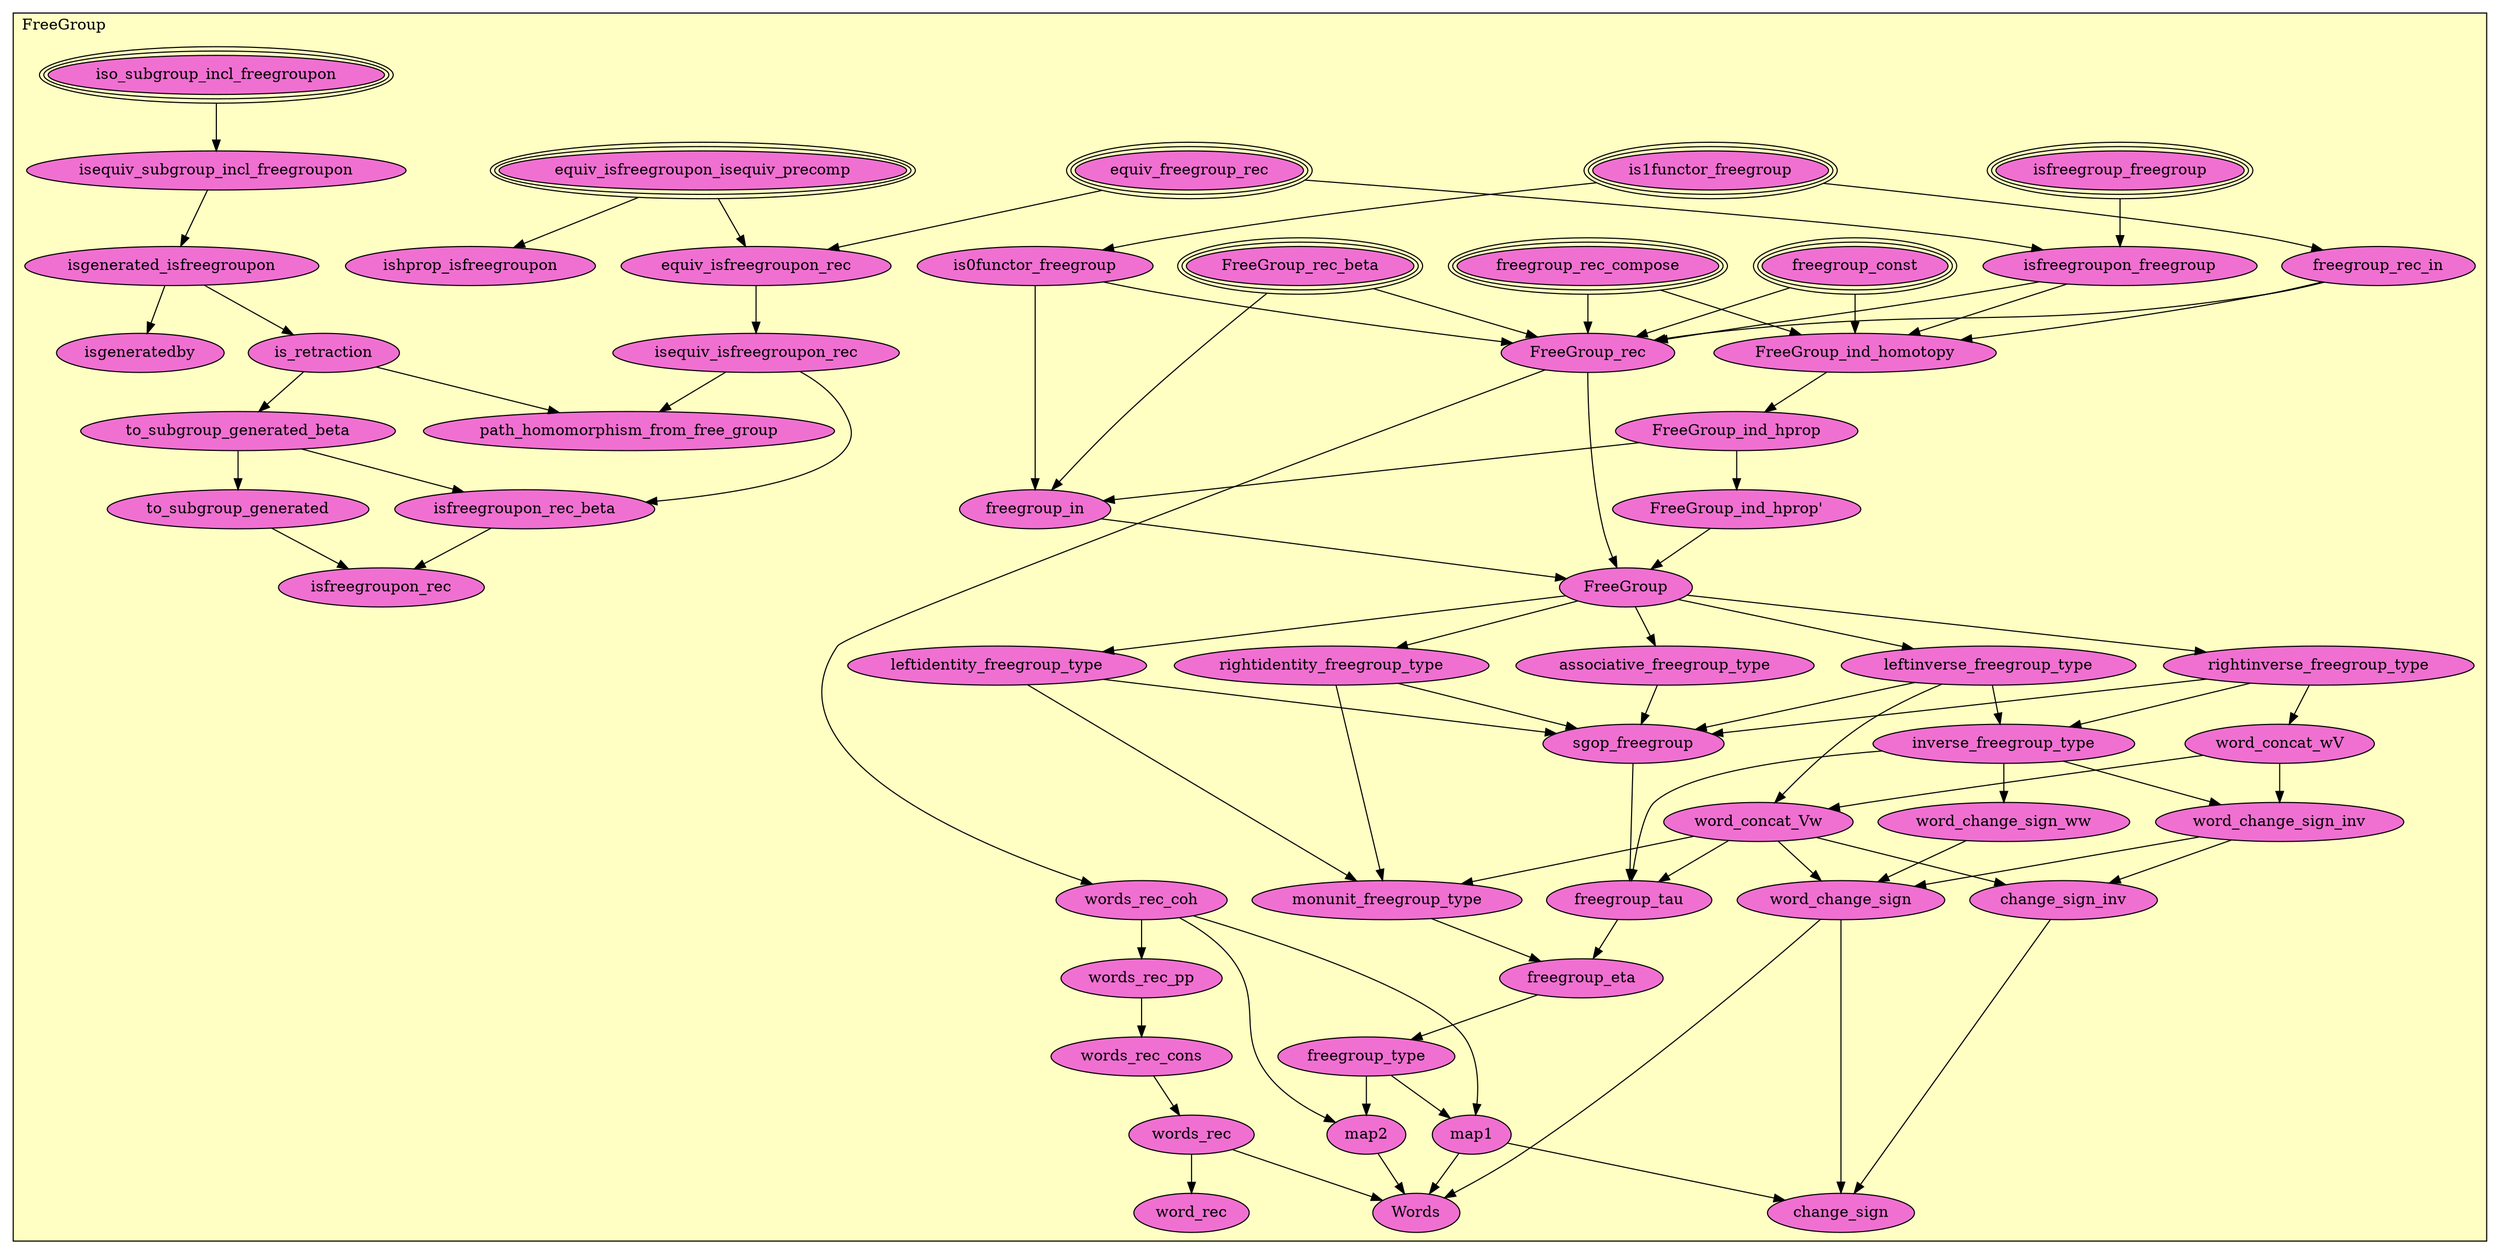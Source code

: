 digraph HoTT_Algebra_Groups_FreeGroup {
  graph [ratio=0.5]
  node [style=filled]
FreeGroup_is1functor_freegroup [label="is1functor_freegroup", URL=<FreeGroup.html#is1functor_freegroup>, peripheries=3, fillcolor="#F070D1"] ;
FreeGroup_is0functor_freegroup [label="is0functor_freegroup", URL=<FreeGroup.html#is0functor_freegroup>, fillcolor="#F070D1"] ;
FreeGroup_freegroup_const [label="freegroup_const", URL=<FreeGroup.html#freegroup_const>, peripheries=3, fillcolor="#F070D1"] ;
FreeGroup_freegroup_rec_compose [label="freegroup_rec_compose", URL=<FreeGroup.html#freegroup_rec_compose>, peripheries=3, fillcolor="#F070D1"] ;
FreeGroup_freegroup_rec_in [label="freegroup_rec_in", URL=<FreeGroup.html#freegroup_rec_in>, fillcolor="#F070D1"] ;
FreeGroup_iso_subgroup_incl_freegroupon [label="iso_subgroup_incl_freegroupon", URL=<FreeGroup.html#iso_subgroup_incl_freegroupon>, peripheries=3, fillcolor="#F070D1"] ;
FreeGroup_isequiv_subgroup_incl_freegroupon [label="isequiv_subgroup_incl_freegroupon", URL=<FreeGroup.html#isequiv_subgroup_incl_freegroupon>, fillcolor="#F070D1"] ;
FreeGroup_isgenerated_isfreegroupon [label="isgenerated_isfreegroupon", URL=<FreeGroup.html#isgenerated_isfreegroupon>, fillcolor="#F070D1"] ;
FreeGroup_is_retraction [label="is_retraction", URL=<FreeGroup.html#is_retraction>, fillcolor="#F070D1"] ;
FreeGroup_to_subgroup_generated_beta [label="to_subgroup_generated_beta", URL=<FreeGroup.html#to_subgroup_generated_beta>, fillcolor="#F070D1"] ;
FreeGroup_to_subgroup_generated [label="to_subgroup_generated", URL=<FreeGroup.html#to_subgroup_generated>, fillcolor="#F070D1"] ;
FreeGroup_isgeneratedby [label="isgeneratedby", URL=<FreeGroup.html#isgeneratedby>, fillcolor="#F070D1"] ;
FreeGroup_equiv_isfreegroupon_isequiv_precomp [label="equiv_isfreegroupon_isequiv_precomp", URL=<FreeGroup.html#equiv_isfreegroupon_isequiv_precomp>, peripheries=3, fillcolor="#F070D1"] ;
FreeGroup_ishprop_isfreegroupon [label="ishprop_isfreegroupon", URL=<FreeGroup.html#ishprop_isfreegroupon>, fillcolor="#F070D1"] ;
FreeGroup_equiv_freegroup_rec [label="equiv_freegroup_rec", URL=<FreeGroup.html#equiv_freegroup_rec>, peripheries=3, fillcolor="#F070D1"] ;
FreeGroup_equiv_isfreegroupon_rec [label="equiv_isfreegroupon_rec", URL=<FreeGroup.html#equiv_isfreegroupon_rec>, fillcolor="#F070D1"] ;
FreeGroup_isequiv_isfreegroupon_rec [label="isequiv_isfreegroupon_rec", URL=<FreeGroup.html#isequiv_isfreegroupon_rec>, fillcolor="#F070D1"] ;
FreeGroup_path_homomorphism_from_free_group [label="path_homomorphism_from_free_group", URL=<FreeGroup.html#path_homomorphism_from_free_group>, fillcolor="#F070D1"] ;
FreeGroup_isfreegroupon_rec_beta [label="isfreegroupon_rec_beta", URL=<FreeGroup.html#isfreegroupon_rec_beta>, fillcolor="#F070D1"] ;
FreeGroup_isfreegroupon_rec [label="isfreegroupon_rec", URL=<FreeGroup.html#isfreegroupon_rec>, fillcolor="#F070D1"] ;
FreeGroup_isfreegroup_freegroup [label="isfreegroup_freegroup", URL=<FreeGroup.html#isfreegroup_freegroup>, peripheries=3, fillcolor="#F070D1"] ;
FreeGroup_isfreegroupon_freegroup [label="isfreegroupon_freegroup", URL=<FreeGroup.html#isfreegroupon_freegroup>, fillcolor="#F070D1"] ;
FreeGroup_FreeGroup_ind_homotopy [label="FreeGroup_ind_homotopy", URL=<FreeGroup.html#FreeGroup_ind_homotopy>, fillcolor="#F070D1"] ;
FreeGroup_FreeGroup_ind_hprop [label="FreeGroup_ind_hprop", URL=<FreeGroup.html#FreeGroup_ind_hprop>, fillcolor="#F070D1"] ;
FreeGroup_FreeGroup_ind_hprop_ [label="FreeGroup_ind_hprop'", URL=<FreeGroup.html#FreeGroup_ind_hprop'>, fillcolor="#F070D1"] ;
FreeGroup_FreeGroup_rec_beta [label="FreeGroup_rec_beta", URL=<FreeGroup.html#FreeGroup_rec_beta>, peripheries=3, fillcolor="#F070D1"] ;
FreeGroup_freegroup_in [label="freegroup_in", URL=<FreeGroup.html#freegroup_in>, fillcolor="#F070D1"] ;
FreeGroup_FreeGroup_rec [label="FreeGroup_rec", URL=<FreeGroup.html#FreeGroup_rec>, fillcolor="#F070D1"] ;
FreeGroup_words_rec_coh [label="words_rec_coh", URL=<FreeGroup.html#words_rec_coh>, fillcolor="#F070D1"] ;
FreeGroup_words_rec_pp [label="words_rec_pp", URL=<FreeGroup.html#words_rec_pp>, fillcolor="#F070D1"] ;
FreeGroup_words_rec_cons [label="words_rec_cons", URL=<FreeGroup.html#words_rec_cons>, fillcolor="#F070D1"] ;
FreeGroup_words_rec [label="words_rec", URL=<FreeGroup.html#words_rec>, fillcolor="#F070D1"] ;
FreeGroup_word_rec [label="word_rec", URL=<FreeGroup.html#word_rec>, fillcolor="#F070D1"] ;
FreeGroup_FreeGroup [label="FreeGroup", URL=<FreeGroup.html#FreeGroup>, fillcolor="#F070D1"] ;
FreeGroup_rightinverse_freegroup_type [label="rightinverse_freegroup_type", URL=<FreeGroup.html#rightinverse_freegroup_type>, fillcolor="#F070D1"] ;
FreeGroup_leftinverse_freegroup_type [label="leftinverse_freegroup_type", URL=<FreeGroup.html#leftinverse_freegroup_type>, fillcolor="#F070D1"] ;
FreeGroup_rightidentity_freegroup_type [label="rightidentity_freegroup_type", URL=<FreeGroup.html#rightidentity_freegroup_type>, fillcolor="#F070D1"] ;
FreeGroup_leftidentity_freegroup_type [label="leftidentity_freegroup_type", URL=<FreeGroup.html#leftidentity_freegroup_type>, fillcolor="#F070D1"] ;
FreeGroup_associative_freegroup_type [label="associative_freegroup_type", URL=<FreeGroup.html#associative_freegroup_type>, fillcolor="#F070D1"] ;
FreeGroup_inverse_freegroup_type [label="inverse_freegroup_type", URL=<FreeGroup.html#inverse_freegroup_type>, fillcolor="#F070D1"] ;
FreeGroup_word_concat_wV [label="word_concat_wV", URL=<FreeGroup.html#word_concat_wV>, fillcolor="#F070D1"] ;
FreeGroup_word_concat_Vw [label="word_concat_Vw", URL=<FreeGroup.html#word_concat_Vw>, fillcolor="#F070D1"] ;
FreeGroup_word_change_sign_inv [label="word_change_sign_inv", URL=<FreeGroup.html#word_change_sign_inv>, fillcolor="#F070D1"] ;
FreeGroup_word_change_sign_ww [label="word_change_sign_ww", URL=<FreeGroup.html#word_change_sign_ww>, fillcolor="#F070D1"] ;
FreeGroup_word_change_sign [label="word_change_sign", URL=<FreeGroup.html#word_change_sign>, fillcolor="#F070D1"] ;
FreeGroup_monunit_freegroup_type [label="monunit_freegroup_type", URL=<FreeGroup.html#monunit_freegroup_type>, fillcolor="#F070D1"] ;
FreeGroup_sgop_freegroup [label="sgop_freegroup", URL=<FreeGroup.html#sgop_freegroup>, fillcolor="#F070D1"] ;
FreeGroup_freegroup_tau [label="freegroup_tau", URL=<FreeGroup.html#freegroup_tau>, fillcolor="#F070D1"] ;
FreeGroup_freegroup_eta [label="freegroup_eta", URL=<FreeGroup.html#freegroup_eta>, fillcolor="#F070D1"] ;
FreeGroup_freegroup_type [label="freegroup_type", URL=<FreeGroup.html#freegroup_type>, fillcolor="#F070D1"] ;
FreeGroup_map2 [label="map2", URL=<FreeGroup.html#map2>, fillcolor="#F070D1"] ;
FreeGroup_map1 [label="map1", URL=<FreeGroup.html#map1>, fillcolor="#F070D1"] ;
FreeGroup_change_sign_inv [label="change_sign_inv", URL=<FreeGroup.html#change_sign_inv>, fillcolor="#F070D1"] ;
FreeGroup_change_sign [label="change_sign", URL=<FreeGroup.html#change_sign>, fillcolor="#F070D1"] ;
FreeGroup_Words [label="Words", URL=<FreeGroup.html#Words>, fillcolor="#F070D1"] ;
  FreeGroup_is1functor_freegroup -> FreeGroup_is0functor_freegroup [] ;
  FreeGroup_is1functor_freegroup -> FreeGroup_freegroup_rec_in [] ;
  FreeGroup_is0functor_freegroup -> FreeGroup_freegroup_in [] ;
  FreeGroup_is0functor_freegroup -> FreeGroup_FreeGroup_rec [] ;
  FreeGroup_freegroup_const -> FreeGroup_FreeGroup_ind_homotopy [] ;
  FreeGroup_freegroup_const -> FreeGroup_FreeGroup_rec [] ;
  FreeGroup_freegroup_rec_compose -> FreeGroup_FreeGroup_ind_homotopy [] ;
  FreeGroup_freegroup_rec_compose -> FreeGroup_FreeGroup_rec [] ;
  FreeGroup_freegroup_rec_in -> FreeGroup_FreeGroup_ind_homotopy [] ;
  FreeGroup_freegroup_rec_in -> FreeGroup_FreeGroup_rec [] ;
  FreeGroup_iso_subgroup_incl_freegroupon -> FreeGroup_isequiv_subgroup_incl_freegroupon [] ;
  FreeGroup_isequiv_subgroup_incl_freegroupon -> FreeGroup_isgenerated_isfreegroupon [] ;
  FreeGroup_isgenerated_isfreegroupon -> FreeGroup_is_retraction [] ;
  FreeGroup_isgenerated_isfreegroupon -> FreeGroup_isgeneratedby [] ;
  FreeGroup_is_retraction -> FreeGroup_to_subgroup_generated_beta [] ;
  FreeGroup_is_retraction -> FreeGroup_path_homomorphism_from_free_group [] ;
  FreeGroup_to_subgroup_generated_beta -> FreeGroup_to_subgroup_generated [] ;
  FreeGroup_to_subgroup_generated_beta -> FreeGroup_isfreegroupon_rec_beta [] ;
  FreeGroup_to_subgroup_generated -> FreeGroup_isfreegroupon_rec [] ;
  FreeGroup_equiv_isfreegroupon_isequiv_precomp -> FreeGroup_ishprop_isfreegroupon [] ;
  FreeGroup_equiv_isfreegroupon_isequiv_precomp -> FreeGroup_equiv_isfreegroupon_rec [] ;
  FreeGroup_equiv_freegroup_rec -> FreeGroup_equiv_isfreegroupon_rec [] ;
  FreeGroup_equiv_freegroup_rec -> FreeGroup_isfreegroupon_freegroup [] ;
  FreeGroup_equiv_isfreegroupon_rec -> FreeGroup_isequiv_isfreegroupon_rec [] ;
  FreeGroup_isequiv_isfreegroupon_rec -> FreeGroup_path_homomorphism_from_free_group [] ;
  FreeGroup_isequiv_isfreegroupon_rec -> FreeGroup_isfreegroupon_rec_beta [] ;
  FreeGroup_isfreegroupon_rec_beta -> FreeGroup_isfreegroupon_rec [] ;
  FreeGroup_isfreegroup_freegroup -> FreeGroup_isfreegroupon_freegroup [] ;
  FreeGroup_isfreegroupon_freegroup -> FreeGroup_FreeGroup_ind_homotopy [] ;
  FreeGroup_isfreegroupon_freegroup -> FreeGroup_FreeGroup_rec [] ;
  FreeGroup_FreeGroup_ind_homotopy -> FreeGroup_FreeGroup_ind_hprop [] ;
  FreeGroup_FreeGroup_ind_hprop -> FreeGroup_FreeGroup_ind_hprop_ [] ;
  FreeGroup_FreeGroup_ind_hprop -> FreeGroup_freegroup_in [] ;
  FreeGroup_FreeGroup_ind_hprop_ -> FreeGroup_FreeGroup [] ;
  FreeGroup_FreeGroup_rec_beta -> FreeGroup_freegroup_in [] ;
  FreeGroup_FreeGroup_rec_beta -> FreeGroup_FreeGroup_rec [] ;
  FreeGroup_freegroup_in -> FreeGroup_FreeGroup [] ;
  FreeGroup_FreeGroup_rec -> FreeGroup_words_rec_coh [] ;
  FreeGroup_FreeGroup_rec -> FreeGroup_FreeGroup [] ;
  FreeGroup_words_rec_coh -> FreeGroup_words_rec_pp [] ;
  FreeGroup_words_rec_coh -> FreeGroup_map2 [] ;
  FreeGroup_words_rec_coh -> FreeGroup_map1 [] ;
  FreeGroup_words_rec_pp -> FreeGroup_words_rec_cons [] ;
  FreeGroup_words_rec_cons -> FreeGroup_words_rec [] ;
  FreeGroup_words_rec -> FreeGroup_word_rec [] ;
  FreeGroup_words_rec -> FreeGroup_Words [] ;
  FreeGroup_FreeGroup -> FreeGroup_rightinverse_freegroup_type [] ;
  FreeGroup_FreeGroup -> FreeGroup_leftinverse_freegroup_type [] ;
  FreeGroup_FreeGroup -> FreeGroup_rightidentity_freegroup_type [] ;
  FreeGroup_FreeGroup -> FreeGroup_leftidentity_freegroup_type [] ;
  FreeGroup_FreeGroup -> FreeGroup_associative_freegroup_type [] ;
  FreeGroup_rightinverse_freegroup_type -> FreeGroup_inverse_freegroup_type [] ;
  FreeGroup_rightinverse_freegroup_type -> FreeGroup_word_concat_wV [] ;
  FreeGroup_rightinverse_freegroup_type -> FreeGroup_sgop_freegroup [] ;
  FreeGroup_leftinverse_freegroup_type -> FreeGroup_inverse_freegroup_type [] ;
  FreeGroup_leftinverse_freegroup_type -> FreeGroup_word_concat_Vw [] ;
  FreeGroup_leftinverse_freegroup_type -> FreeGroup_sgop_freegroup [] ;
  FreeGroup_rightidentity_freegroup_type -> FreeGroup_monunit_freegroup_type [] ;
  FreeGroup_rightidentity_freegroup_type -> FreeGroup_sgop_freegroup [] ;
  FreeGroup_leftidentity_freegroup_type -> FreeGroup_monunit_freegroup_type [] ;
  FreeGroup_leftidentity_freegroup_type -> FreeGroup_sgop_freegroup [] ;
  FreeGroup_associative_freegroup_type -> FreeGroup_sgop_freegroup [] ;
  FreeGroup_inverse_freegroup_type -> FreeGroup_word_change_sign_inv [] ;
  FreeGroup_inverse_freegroup_type -> FreeGroup_word_change_sign_ww [] ;
  FreeGroup_inverse_freegroup_type -> FreeGroup_freegroup_tau [] ;
  FreeGroup_word_concat_wV -> FreeGroup_word_concat_Vw [] ;
  FreeGroup_word_concat_wV -> FreeGroup_word_change_sign_inv [] ;
  FreeGroup_word_concat_Vw -> FreeGroup_word_change_sign [] ;
  FreeGroup_word_concat_Vw -> FreeGroup_monunit_freegroup_type [] ;
  FreeGroup_word_concat_Vw -> FreeGroup_freegroup_tau [] ;
  FreeGroup_word_concat_Vw -> FreeGroup_change_sign_inv [] ;
  FreeGroup_word_change_sign_inv -> FreeGroup_word_change_sign [] ;
  FreeGroup_word_change_sign_inv -> FreeGroup_change_sign_inv [] ;
  FreeGroup_word_change_sign_ww -> FreeGroup_word_change_sign [] ;
  FreeGroup_word_change_sign -> FreeGroup_change_sign [] ;
  FreeGroup_word_change_sign -> FreeGroup_Words [] ;
  FreeGroup_monunit_freegroup_type -> FreeGroup_freegroup_eta [] ;
  FreeGroup_sgop_freegroup -> FreeGroup_freegroup_tau [] ;
  FreeGroup_freegroup_tau -> FreeGroup_freegroup_eta [] ;
  FreeGroup_freegroup_eta -> FreeGroup_freegroup_type [] ;
  FreeGroup_freegroup_type -> FreeGroup_map2 [] ;
  FreeGroup_freegroup_type -> FreeGroup_map1 [] ;
  FreeGroup_map2 -> FreeGroup_Words [] ;
  FreeGroup_map1 -> FreeGroup_change_sign [] ;
  FreeGroup_map1 -> FreeGroup_Words [] ;
  FreeGroup_change_sign_inv -> FreeGroup_change_sign [] ;
subgraph cluster_FreeGroup { label="FreeGroup"; fillcolor="#FFFFC3"; labeljust=l; style=filled 
FreeGroup_Words; FreeGroup_change_sign; FreeGroup_change_sign_inv; FreeGroup_map1; FreeGroup_map2; FreeGroup_freegroup_type; FreeGroup_freegroup_eta; FreeGroup_freegroup_tau; FreeGroup_sgop_freegroup; FreeGroup_monunit_freegroup_type; FreeGroup_word_change_sign; FreeGroup_word_change_sign_ww; FreeGroup_word_change_sign_inv; FreeGroup_word_concat_Vw; FreeGroup_word_concat_wV; FreeGroup_inverse_freegroup_type; FreeGroup_associative_freegroup_type; FreeGroup_leftidentity_freegroup_type; FreeGroup_rightidentity_freegroup_type; FreeGroup_leftinverse_freegroup_type; FreeGroup_rightinverse_freegroup_type; FreeGroup_FreeGroup; FreeGroup_word_rec; FreeGroup_words_rec; FreeGroup_words_rec_cons; FreeGroup_words_rec_pp; FreeGroup_words_rec_coh; FreeGroup_FreeGroup_rec; FreeGroup_freegroup_in; FreeGroup_FreeGroup_rec_beta; FreeGroup_FreeGroup_ind_hprop_; FreeGroup_FreeGroup_ind_hprop; FreeGroup_FreeGroup_ind_homotopy; FreeGroup_isfreegroupon_freegroup; FreeGroup_isfreegroup_freegroup; FreeGroup_isfreegroupon_rec; FreeGroup_isfreegroupon_rec_beta; FreeGroup_path_homomorphism_from_free_group; FreeGroup_isequiv_isfreegroupon_rec; FreeGroup_equiv_isfreegroupon_rec; FreeGroup_equiv_freegroup_rec; FreeGroup_ishprop_isfreegroupon; FreeGroup_equiv_isfreegroupon_isequiv_precomp; FreeGroup_isgeneratedby; FreeGroup_to_subgroup_generated; FreeGroup_to_subgroup_generated_beta; FreeGroup_is_retraction; FreeGroup_isgenerated_isfreegroupon; FreeGroup_isequiv_subgroup_incl_freegroupon; FreeGroup_iso_subgroup_incl_freegroupon; FreeGroup_freegroup_rec_in; FreeGroup_freegroup_rec_compose; FreeGroup_freegroup_const; FreeGroup_is0functor_freegroup; FreeGroup_is1functor_freegroup; };
} /* END */
